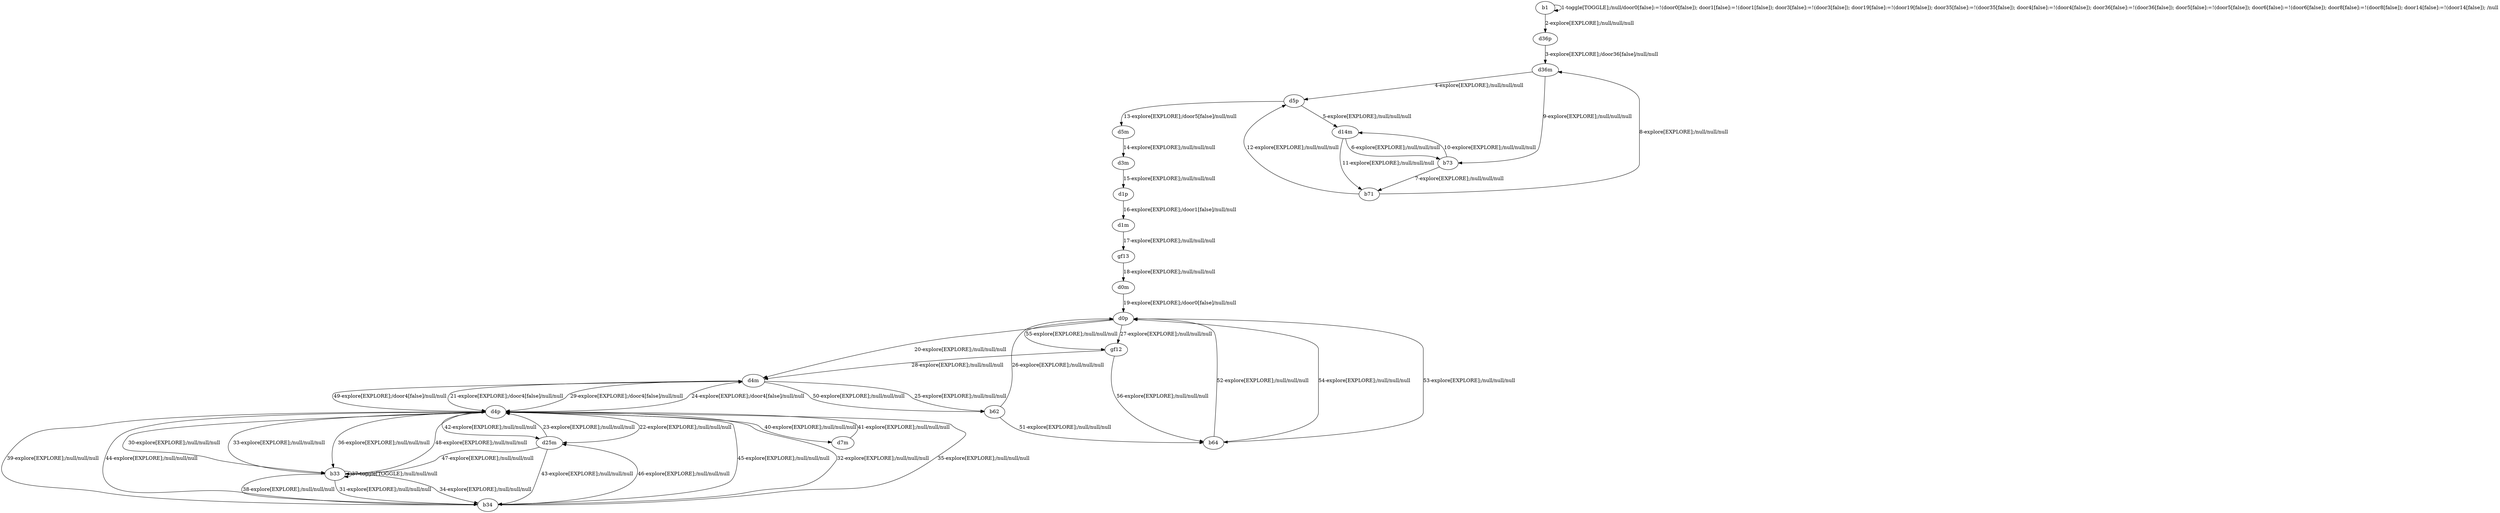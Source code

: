# Total number of goals covered by this test: 1
# gf12 --> b64

digraph g {
"b1" -> "b1" [label = "1-toggle[TOGGLE];/null/door0[false]:=!(door0[false]); door1[false]:=!(door1[false]); door3[false]:=!(door3[false]); door19[false]:=!(door19[false]); door35[false]:=!(door35[false]); door4[false]:=!(door4[false]); door36[false]:=!(door36[false]); door5[false]:=!(door5[false]); door6[false]:=!(door6[false]); door8[false]:=!(door8[false]); door14[false]:=!(door14[false]); /null"];
"b1" -> "d36p" [label = "2-explore[EXPLORE];/null/null/null"];
"d36p" -> "d36m" [label = "3-explore[EXPLORE];/door36[false]/null/null"];
"d36m" -> "d5p" [label = "4-explore[EXPLORE];/null/null/null"];
"d5p" -> "d14m" [label = "5-explore[EXPLORE];/null/null/null"];
"d14m" -> "b73" [label = "6-explore[EXPLORE];/null/null/null"];
"b73" -> "b71" [label = "7-explore[EXPLORE];/null/null/null"];
"b71" -> "d36m" [label = "8-explore[EXPLORE];/null/null/null"];
"d36m" -> "b73" [label = "9-explore[EXPLORE];/null/null/null"];
"b73" -> "d14m" [label = "10-explore[EXPLORE];/null/null/null"];
"d14m" -> "b71" [label = "11-explore[EXPLORE];/null/null/null"];
"b71" -> "d5p" [label = "12-explore[EXPLORE];/null/null/null"];
"d5p" -> "d5m" [label = "13-explore[EXPLORE];/door5[false]/null/null"];
"d5m" -> "d3m" [label = "14-explore[EXPLORE];/null/null/null"];
"d3m" -> "d1p" [label = "15-explore[EXPLORE];/null/null/null"];
"d1p" -> "d1m" [label = "16-explore[EXPLORE];/door1[false]/null/null"];
"d1m" -> "gf13" [label = "17-explore[EXPLORE];/null/null/null"];
"gf13" -> "d0m" [label = "18-explore[EXPLORE];/null/null/null"];
"d0m" -> "d0p" [label = "19-explore[EXPLORE];/door0[false]/null/null"];
"d0p" -> "d4m" [label = "20-explore[EXPLORE];/null/null/null"];
"d4m" -> "d4p" [label = "21-explore[EXPLORE];/door4[false]/null/null"];
"d4p" -> "d25m" [label = "22-explore[EXPLORE];/null/null/null"];
"d25m" -> "d4p" [label = "23-explore[EXPLORE];/null/null/null"];
"d4p" -> "d4m" [label = "24-explore[EXPLORE];/door4[false]/null/null"];
"d4m" -> "b62" [label = "25-explore[EXPLORE];/null/null/null"];
"b62" -> "d0p" [label = "26-explore[EXPLORE];/null/null/null"];
"d0p" -> "gf12" [label = "27-explore[EXPLORE];/null/null/null"];
"gf12" -> "d4m" [label = "28-explore[EXPLORE];/null/null/null"];
"d4m" -> "d4p" [label = "29-explore[EXPLORE];/door4[false]/null/null"];
"d4p" -> "b33" [label = "30-explore[EXPLORE];/null/null/null"];
"b33" -> "b34" [label = "31-explore[EXPLORE];/null/null/null"];
"b34" -> "d4p" [label = "32-explore[EXPLORE];/null/null/null"];
"d4p" -> "b33" [label = "33-explore[EXPLORE];/null/null/null"];
"b33" -> "b34" [label = "34-explore[EXPLORE];/null/null/null"];
"b34" -> "d4p" [label = "35-explore[EXPLORE];/null/null/null"];
"d4p" -> "b33" [label = "36-explore[EXPLORE];/null/null/null"];
"b33" -> "b33" [label = "37-toggle[TOGGLE];/null/null/null"];
"b33" -> "b34" [label = "38-explore[EXPLORE];/null/null/null"];
"b34" -> "d4p" [label = "39-explore[EXPLORE];/null/null/null"];
"d4p" -> "d7m" [label = "40-explore[EXPLORE];/null/null/null"];
"d7m" -> "d4p" [label = "41-explore[EXPLORE];/null/null/null"];
"d4p" -> "d25m" [label = "42-explore[EXPLORE];/null/null/null"];
"d25m" -> "b34" [label = "43-explore[EXPLORE];/null/null/null"];
"b34" -> "d4p" [label = "44-explore[EXPLORE];/null/null/null"];
"d4p" -> "b34" [label = "45-explore[EXPLORE];/null/null/null"];
"b34" -> "d25m" [label = "46-explore[EXPLORE];/null/null/null"];
"d25m" -> "b33" [label = "47-explore[EXPLORE];/null/null/null"];
"b33" -> "d4p" [label = "48-explore[EXPLORE];/null/null/null"];
"d4p" -> "d4m" [label = "49-explore[EXPLORE];/door4[false]/null/null"];
"d4m" -> "b62" [label = "50-explore[EXPLORE];/null/null/null"];
"b62" -> "b64" [label = "51-explore[EXPLORE];/null/null/null"];
"b64" -> "d0p" [label = "52-explore[EXPLORE];/null/null/null"];
"d0p" -> "b64" [label = "53-explore[EXPLORE];/null/null/null"];
"b64" -> "d0p" [label = "54-explore[EXPLORE];/null/null/null"];
"d0p" -> "gf12" [label = "55-explore[EXPLORE];/null/null/null"];
"gf12" -> "b64" [label = "56-explore[EXPLORE];/null/null/null"];
}